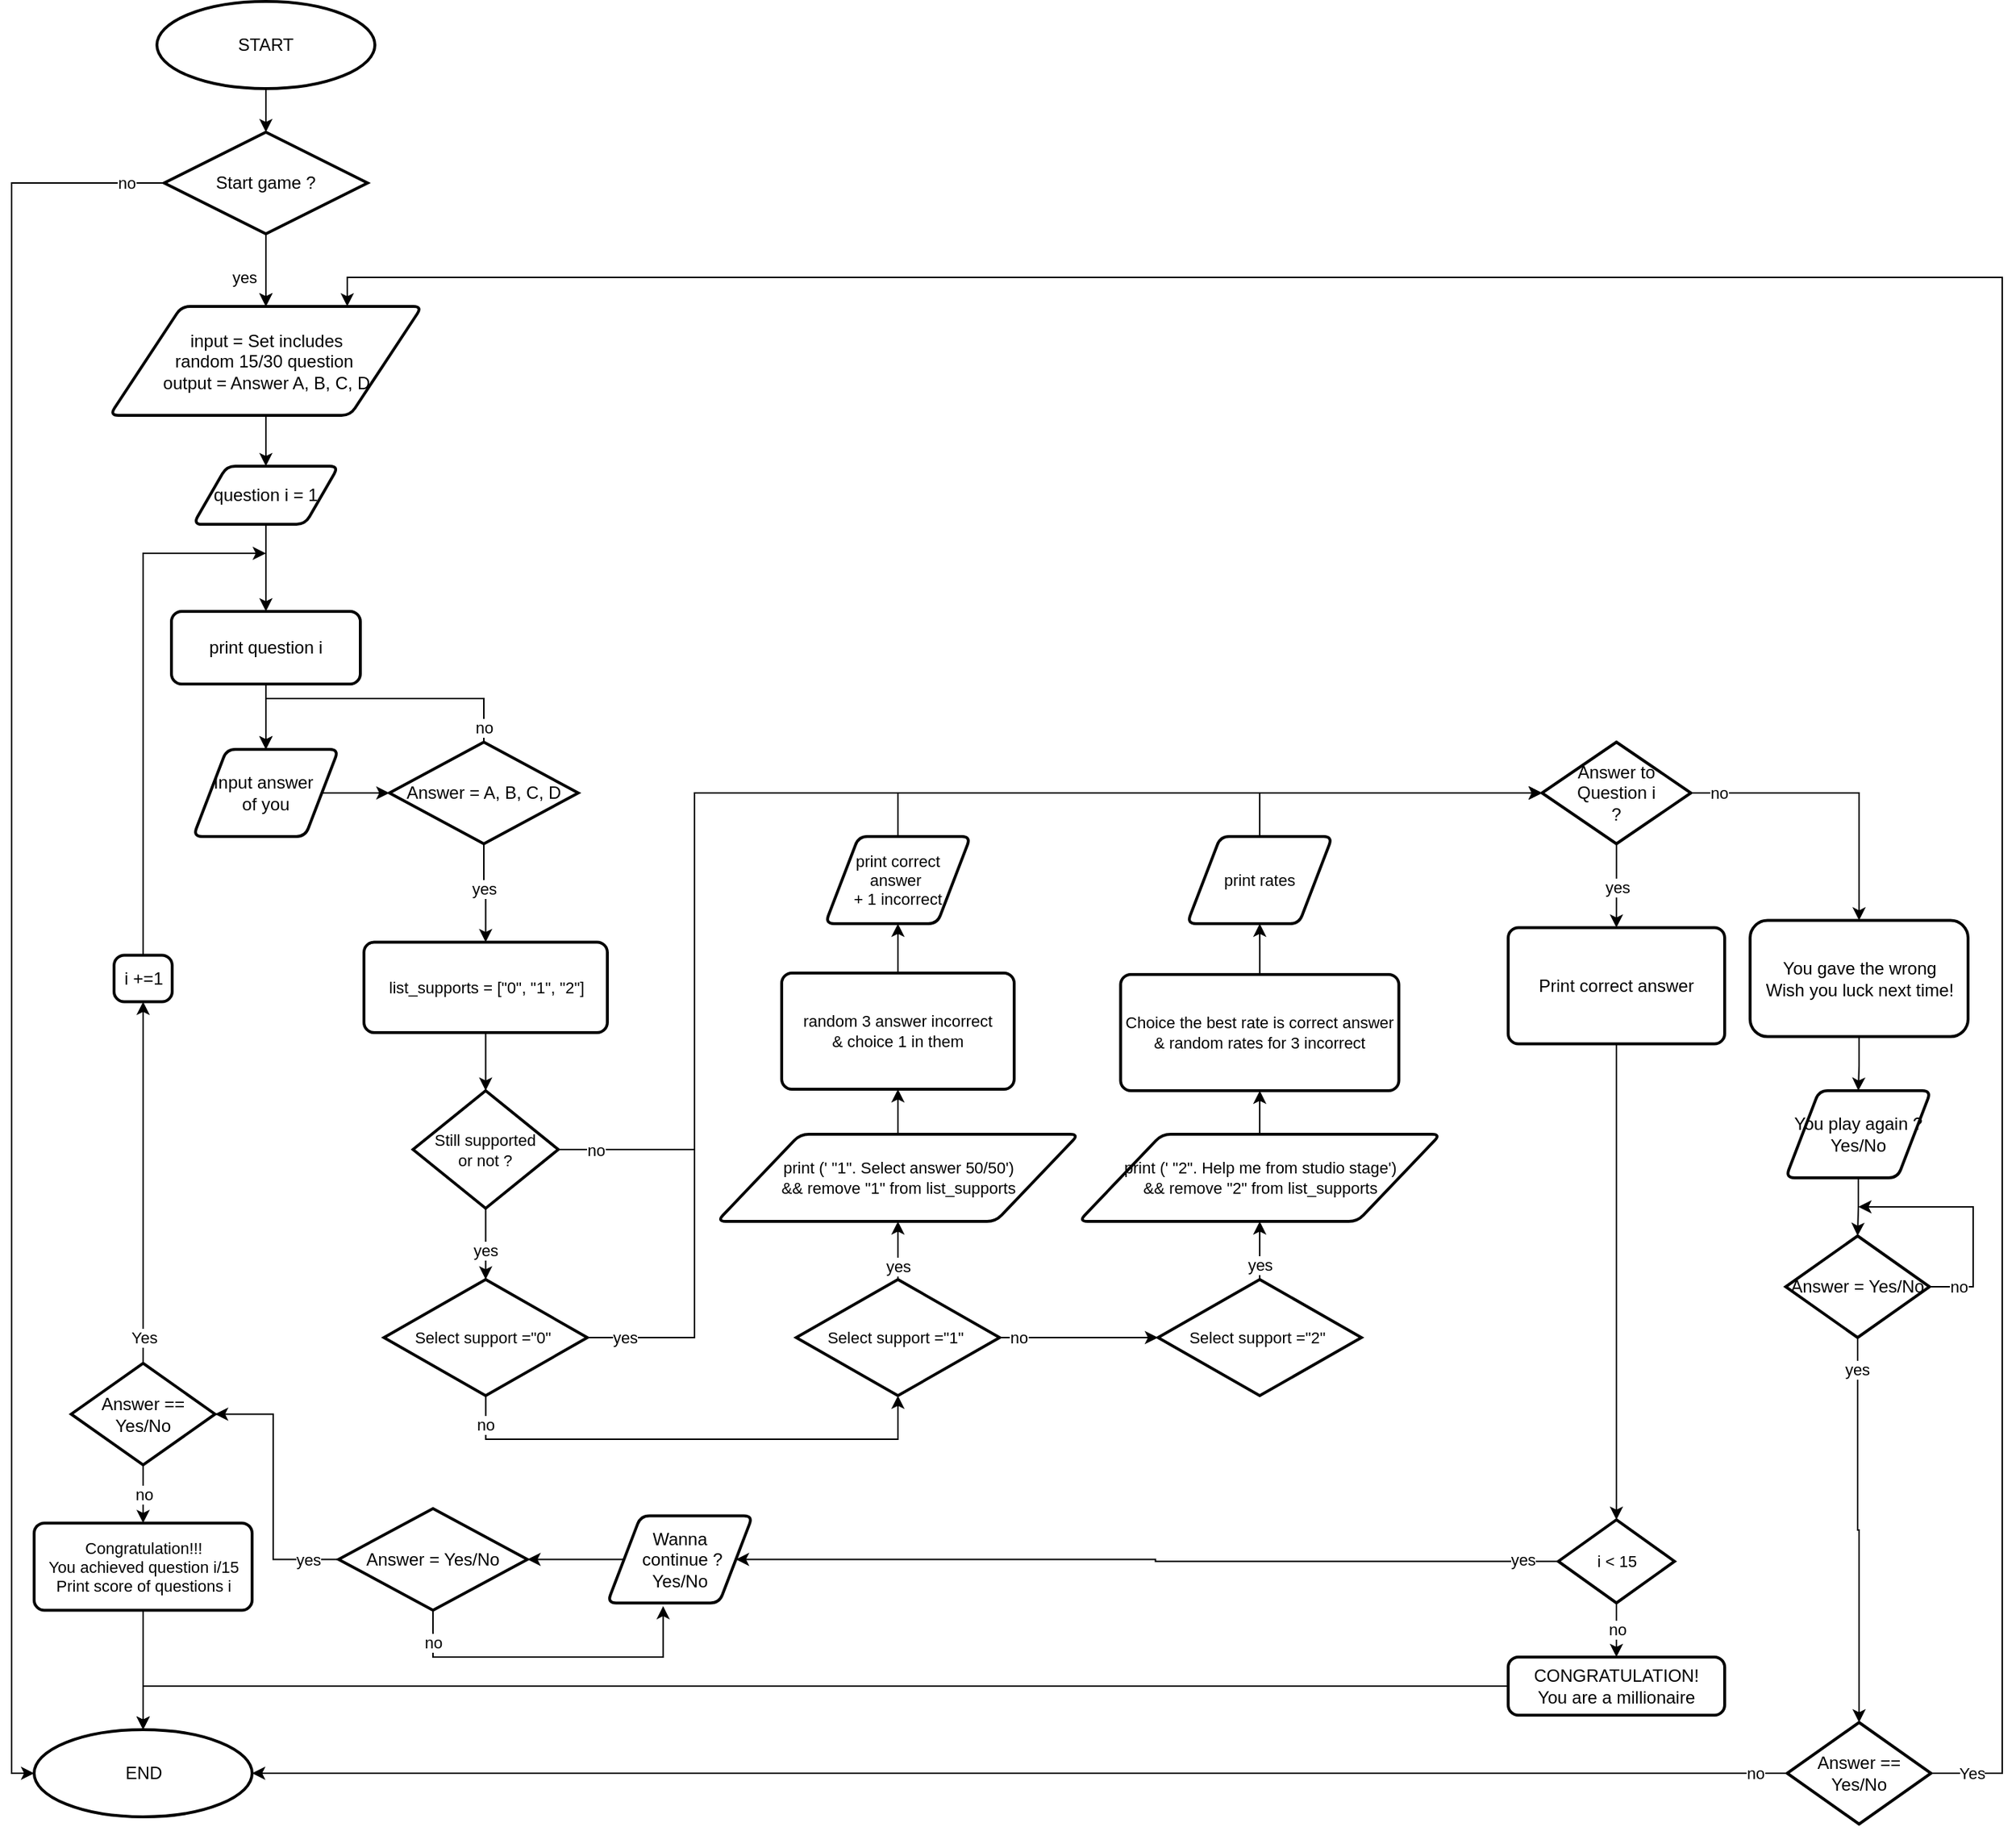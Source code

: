 <mxfile version="21.7.5" type="device">
  <diagram id="C5RBs43oDa-KdzZeNtuy" name="Page-1">
    <mxGraphModel dx="1290" dy="566" grid="1" gridSize="10" guides="1" tooltips="1" connect="1" arrows="1" fold="1" page="1" pageScale="1" pageWidth="827" pageHeight="1169" math="0" shadow="0">
      <root>
        <mxCell id="WIyWlLk6GJQsqaUBKTNV-0" />
        <mxCell id="WIyWlLk6GJQsqaUBKTNV-1" parent="WIyWlLk6GJQsqaUBKTNV-0" />
        <mxCell id="JBbp9td5MI-XTVyE5_qf-8" value="" style="edgeStyle=orthogonalEdgeStyle;rounded=0;orthogonalLoop=1;jettySize=auto;html=1;" parent="WIyWlLk6GJQsqaUBKTNV-1" source="JBbp9td5MI-XTVyE5_qf-0" target="JBbp9td5MI-XTVyE5_qf-3" edge="1">
          <mxGeometry relative="1" as="geometry" />
        </mxCell>
        <mxCell id="JBbp9td5MI-XTVyE5_qf-0" value="START" style="strokeWidth=2;html=1;shape=mxgraph.flowchart.start_1;whiteSpace=wrap;" parent="WIyWlLk6GJQsqaUBKTNV-1" vertex="1">
          <mxGeometry x="140" y="40" width="150" height="60" as="geometry" />
        </mxCell>
        <mxCell id="JBbp9td5MI-XTVyE5_qf-1" value="END" style="strokeWidth=2;html=1;shape=mxgraph.flowchart.start_1;whiteSpace=wrap;" parent="WIyWlLk6GJQsqaUBKTNV-1" vertex="1">
          <mxGeometry x="55.5" y="1230" width="150" height="60" as="geometry" />
        </mxCell>
        <mxCell id="JBbp9td5MI-XTVyE5_qf-2" value="input = Set includes &lt;br&gt;random 15/30 question&amp;nbsp;&lt;br&gt;output = Answer A, B, C, D" style="shape=parallelogram;html=1;strokeWidth=2;perimeter=parallelogramPerimeter;whiteSpace=wrap;rounded=1;arcSize=12;size=0.23;" parent="WIyWlLk6GJQsqaUBKTNV-1" vertex="1">
          <mxGeometry x="107.5" y="250" width="215" height="75" as="geometry" />
        </mxCell>
        <mxCell id="JBbp9td5MI-XTVyE5_qf-5" value="" style="edgeStyle=orthogonalEdgeStyle;rounded=0;orthogonalLoop=1;jettySize=auto;html=1;" parent="WIyWlLk6GJQsqaUBKTNV-1" source="JBbp9td5MI-XTVyE5_qf-3" target="JBbp9td5MI-XTVyE5_qf-2" edge="1">
          <mxGeometry relative="1" as="geometry" />
        </mxCell>
        <mxCell id="JBbp9td5MI-XTVyE5_qf-6" value="yes" style="edgeStyle=orthogonalEdgeStyle;rounded=0;orthogonalLoop=1;jettySize=auto;html=1;" parent="WIyWlLk6GJQsqaUBKTNV-1" source="JBbp9td5MI-XTVyE5_qf-3" target="JBbp9td5MI-XTVyE5_qf-2" edge="1">
          <mxGeometry x="0.2" y="-15" relative="1" as="geometry">
            <mxPoint as="offset" />
          </mxGeometry>
        </mxCell>
        <mxCell id="JBbp9td5MI-XTVyE5_qf-156" value="no" style="edgeStyle=orthogonalEdgeStyle;shape=connector;rounded=0;orthogonalLoop=1;jettySize=auto;html=1;entryX=0;entryY=0.5;entryDx=0;entryDy=0;entryPerimeter=0;labelBackgroundColor=default;strokeColor=default;fontFamily=Helvetica;fontSize=11;fontColor=default;endArrow=classic;" parent="WIyWlLk6GJQsqaUBKTNV-1" source="JBbp9td5MI-XTVyE5_qf-3" target="JBbp9td5MI-XTVyE5_qf-1" edge="1">
          <mxGeometry x="-0.957" relative="1" as="geometry">
            <Array as="points">
              <mxPoint x="40" y="165" />
              <mxPoint x="40" y="1260" />
            </Array>
            <mxPoint as="offset" />
          </mxGeometry>
        </mxCell>
        <mxCell id="JBbp9td5MI-XTVyE5_qf-3" value="Start game ?" style="strokeWidth=2;html=1;shape=mxgraph.flowchart.decision;whiteSpace=wrap;" parent="WIyWlLk6GJQsqaUBKTNV-1" vertex="1">
          <mxGeometry x="145" y="130" width="140" height="70" as="geometry" />
        </mxCell>
        <mxCell id="JBbp9td5MI-XTVyE5_qf-35" value="no" style="edgeStyle=orthogonalEdgeStyle;rounded=0;orthogonalLoop=1;jettySize=auto;html=1;" parent="WIyWlLk6GJQsqaUBKTNV-1" source="JBbp9td5MI-XTVyE5_qf-15" target="JBbp9td5MI-XTVyE5_qf-34" edge="1">
          <mxGeometry x="-0.807" relative="1" as="geometry">
            <mxPoint as="offset" />
          </mxGeometry>
        </mxCell>
        <mxCell id="JBbp9td5MI-XTVyE5_qf-46" value="yes" style="edgeStyle=orthogonalEdgeStyle;rounded=0;orthogonalLoop=1;jettySize=auto;html=1;entryX=0.5;entryY=0;entryDx=0;entryDy=0;" parent="WIyWlLk6GJQsqaUBKTNV-1" source="JBbp9td5MI-XTVyE5_qf-15" target="JBbp9td5MI-XTVyE5_qf-17" edge="1">
          <mxGeometry x="0.043" relative="1" as="geometry">
            <mxPoint as="offset" />
          </mxGeometry>
        </mxCell>
        <mxCell id="JBbp9td5MI-XTVyE5_qf-15" value="Answer to Question i&lt;br&gt;?" style="strokeWidth=2;html=1;shape=mxgraph.flowchart.decision;whiteSpace=wrap;" parent="WIyWlLk6GJQsqaUBKTNV-1" vertex="1">
          <mxGeometry x="1093.25" y="550" width="102.5" height="70" as="geometry" />
        </mxCell>
        <mxCell id="JBbp9td5MI-XTVyE5_qf-312" style="edgeStyle=orthogonalEdgeStyle;shape=connector;rounded=0;orthogonalLoop=1;jettySize=auto;html=1;entryX=0.5;entryY=0;entryDx=0;entryDy=0;entryPerimeter=0;labelBackgroundColor=default;strokeColor=default;fontFamily=Helvetica;fontSize=11;fontColor=default;endArrow=classic;" parent="WIyWlLk6GJQsqaUBKTNV-1" source="JBbp9td5MI-XTVyE5_qf-17" target="JBbp9td5MI-XTVyE5_qf-149" edge="1">
          <mxGeometry relative="1" as="geometry" />
        </mxCell>
        <mxCell id="JBbp9td5MI-XTVyE5_qf-17" value="Print&amp;nbsp;correct answer" style="rounded=1;whiteSpace=wrap;html=1;absoluteArcSize=1;arcSize=14;strokeWidth=2;" parent="WIyWlLk6GJQsqaUBKTNV-1" vertex="1">
          <mxGeometry x="1070" y="677.75" width="149" height="80" as="geometry" />
        </mxCell>
        <mxCell id="JBbp9td5MI-XTVyE5_qf-91" value="no" style="edgeStyle=orthogonalEdgeStyle;shape=connector;rounded=0;orthogonalLoop=1;jettySize=auto;html=1;labelBackgroundColor=default;strokeColor=default;fontFamily=Helvetica;fontSize=11;fontColor=default;endArrow=classic;" parent="WIyWlLk6GJQsqaUBKTNV-1" source="JBbp9td5MI-XTVyE5_qf-21" target="JBbp9td5MI-XTVyE5_qf-27" edge="1">
          <mxGeometry x="-0.907" relative="1" as="geometry">
            <mxPoint x="280" y="530" as="targetPoint" />
            <Array as="points">
              <mxPoint x="365" y="520" />
              <mxPoint x="215" y="520" />
            </Array>
            <mxPoint as="offset" />
          </mxGeometry>
        </mxCell>
        <mxCell id="JBbp9td5MI-XTVyE5_qf-350" value="yes&lt;br&gt;" style="edgeStyle=orthogonalEdgeStyle;shape=connector;rounded=0;orthogonalLoop=1;jettySize=auto;html=1;labelBackgroundColor=default;strokeColor=default;fontFamily=Helvetica;fontSize=11;fontColor=default;endArrow=classic;" parent="WIyWlLk6GJQsqaUBKTNV-1" source="JBbp9td5MI-XTVyE5_qf-21" target="JBbp9td5MI-XTVyE5_qf-346" edge="1">
          <mxGeometry x="-0.114" relative="1" as="geometry">
            <mxPoint as="offset" />
          </mxGeometry>
        </mxCell>
        <mxCell id="JBbp9td5MI-XTVyE5_qf-21" value="Answer = A, B, C, D" style="strokeWidth=2;html=1;shape=mxgraph.flowchart.decision;whiteSpace=wrap;" parent="WIyWlLk6GJQsqaUBKTNV-1" vertex="1">
          <mxGeometry x="300" y="550" width="130" height="70" as="geometry" />
        </mxCell>
        <mxCell id="JBbp9td5MI-XTVyE5_qf-28" style="edgeStyle=orthogonalEdgeStyle;rounded=0;orthogonalLoop=1;jettySize=auto;html=1;entryX=0;entryY=0.5;entryDx=0;entryDy=0;entryPerimeter=0;" parent="WIyWlLk6GJQsqaUBKTNV-1" source="JBbp9td5MI-XTVyE5_qf-27" target="JBbp9td5MI-XTVyE5_qf-21" edge="1">
          <mxGeometry relative="1" as="geometry" />
        </mxCell>
        <mxCell id="JBbp9td5MI-XTVyE5_qf-27" value="Input answer&amp;nbsp;&lt;br&gt;of you" style="shape=parallelogram;html=1;strokeWidth=2;perimeter=parallelogramPerimeter;whiteSpace=wrap;rounded=1;arcSize=12;size=0.23;" parent="WIyWlLk6GJQsqaUBKTNV-1" vertex="1">
          <mxGeometry x="165.01" y="555" width="100" height="60" as="geometry" />
        </mxCell>
        <mxCell id="JBbp9td5MI-XTVyE5_qf-138" style="edgeStyle=orthogonalEdgeStyle;shape=connector;rounded=0;orthogonalLoop=1;jettySize=auto;html=1;entryX=0.5;entryY=0;entryDx=0;entryDy=0;labelBackgroundColor=default;strokeColor=default;fontFamily=Helvetica;fontSize=11;fontColor=default;endArrow=classic;" parent="WIyWlLk6GJQsqaUBKTNV-1" source="JBbp9td5MI-XTVyE5_qf-34" target="JBbp9td5MI-XTVyE5_qf-137" edge="1">
          <mxGeometry relative="1" as="geometry" />
        </mxCell>
        <mxCell id="JBbp9td5MI-XTVyE5_qf-34" value="You gave the wrong&lt;br&gt;Wish you luck next time!" style="rounded=1;whiteSpace=wrap;html=1;strokeWidth=2;" parent="WIyWlLk6GJQsqaUBKTNV-1" vertex="1">
          <mxGeometry x="1236.5" y="672.76" width="150" height="80" as="geometry" />
        </mxCell>
        <mxCell id="JBbp9td5MI-XTVyE5_qf-51" style="edgeStyle=orthogonalEdgeStyle;rounded=0;orthogonalLoop=1;jettySize=auto;html=1;" parent="WIyWlLk6GJQsqaUBKTNV-1" source="JBbp9td5MI-XTVyE5_qf-52" edge="1">
          <mxGeometry relative="1" as="geometry">
            <mxPoint x="215" y="420" as="targetPoint" />
            <Array as="points">
              <mxPoint x="130" y="420" />
            </Array>
          </mxGeometry>
        </mxCell>
        <mxCell id="JBbp9td5MI-XTVyE5_qf-97" value="Yes" style="edgeStyle=orthogonalEdgeStyle;shape=connector;rounded=0;orthogonalLoop=1;jettySize=auto;html=1;labelBackgroundColor=default;strokeColor=default;fontFamily=Helvetica;fontSize=11;fontColor=default;endArrow=classic;" parent="WIyWlLk6GJQsqaUBKTNV-1" source="JBbp9td5MI-XTVyE5_qf-43" target="JBbp9td5MI-XTVyE5_qf-52" edge="1">
          <mxGeometry x="-0.858" relative="1" as="geometry">
            <mxPoint as="offset" />
          </mxGeometry>
        </mxCell>
        <mxCell id="JBbp9td5MI-XTVyE5_qf-307" value="no" style="edgeStyle=orthogonalEdgeStyle;shape=connector;rounded=0;orthogonalLoop=1;jettySize=auto;html=1;labelBackgroundColor=default;strokeColor=default;fontFamily=Helvetica;fontSize=11;fontColor=default;endArrow=classic;" parent="WIyWlLk6GJQsqaUBKTNV-1" source="JBbp9td5MI-XTVyE5_qf-43" target="JBbp9td5MI-XTVyE5_qf-98" edge="1">
          <mxGeometry relative="1" as="geometry" />
        </mxCell>
        <mxCell id="JBbp9td5MI-XTVyE5_qf-43" value="Answer == Yes/No" style="strokeWidth=2;html=1;shape=mxgraph.flowchart.decision;whiteSpace=wrap;" parent="WIyWlLk6GJQsqaUBKTNV-1" vertex="1">
          <mxGeometry x="81" y="977.71" width="99" height="70" as="geometry" />
        </mxCell>
        <mxCell id="JBbp9td5MI-XTVyE5_qf-52" value="i +=1" style="rounded=1;whiteSpace=wrap;html=1;absoluteArcSize=1;arcSize=14;strokeWidth=2;" parent="WIyWlLk6GJQsqaUBKTNV-1" vertex="1">
          <mxGeometry x="110.5" y="696.76" width="40" height="32" as="geometry" />
        </mxCell>
        <mxCell id="JBbp9td5MI-XTVyE5_qf-69" value="" style="edgeStyle=orthogonalEdgeStyle;rounded=0;orthogonalLoop=1;jettySize=auto;html=1;" parent="WIyWlLk6GJQsqaUBKTNV-1" source="JBbp9td5MI-XTVyE5_qf-41" target="JBbp9td5MI-XTVyE5_qf-68" edge="1">
          <mxGeometry relative="1" as="geometry">
            <mxPoint x="215" y="325" as="sourcePoint" />
            <mxPoint x="215" y="575" as="targetPoint" />
          </mxGeometry>
        </mxCell>
        <mxCell id="JBbp9td5MI-XTVyE5_qf-90" style="edgeStyle=orthogonalEdgeStyle;shape=connector;rounded=0;orthogonalLoop=1;jettySize=auto;html=1;entryX=0.5;entryY=0;entryDx=0;entryDy=0;labelBackgroundColor=default;strokeColor=default;fontFamily=Helvetica;fontSize=11;fontColor=default;endArrow=classic;" parent="WIyWlLk6GJQsqaUBKTNV-1" source="JBbp9td5MI-XTVyE5_qf-68" target="JBbp9td5MI-XTVyE5_qf-27" edge="1">
          <mxGeometry relative="1" as="geometry" />
        </mxCell>
        <mxCell id="JBbp9td5MI-XTVyE5_qf-68" value="print question i" style="rounded=1;whiteSpace=wrap;html=1;absoluteArcSize=1;arcSize=14;strokeWidth=2;" parent="WIyWlLk6GJQsqaUBKTNV-1" vertex="1">
          <mxGeometry x="150" y="460" width="130" height="50" as="geometry" />
        </mxCell>
        <mxCell id="JBbp9td5MI-XTVyE5_qf-79" value="" style="edgeStyle=orthogonalEdgeStyle;rounded=0;orthogonalLoop=1;jettySize=auto;html=1;" parent="WIyWlLk6GJQsqaUBKTNV-1" source="JBbp9td5MI-XTVyE5_qf-2" target="JBbp9td5MI-XTVyE5_qf-41" edge="1">
          <mxGeometry relative="1" as="geometry">
            <mxPoint x="215" y="325" as="sourcePoint" />
            <mxPoint x="215" y="460" as="targetPoint" />
          </mxGeometry>
        </mxCell>
        <mxCell id="JBbp9td5MI-XTVyE5_qf-41" value="question i = 1" style="shape=parallelogram;html=1;strokeWidth=2;perimeter=parallelogramPerimeter;whiteSpace=wrap;rounded=1;arcSize=12;size=0.23;" parent="WIyWlLk6GJQsqaUBKTNV-1" vertex="1">
          <mxGeometry x="165.01" y="360" width="100" height="40" as="geometry" />
        </mxCell>
        <mxCell id="JBbp9td5MI-XTVyE5_qf-157" style="edgeStyle=orthogonalEdgeStyle;shape=connector;rounded=0;orthogonalLoop=1;jettySize=auto;html=1;entryX=0.5;entryY=0;entryDx=0;entryDy=0;entryPerimeter=0;labelBackgroundColor=default;strokeColor=default;fontFamily=Helvetica;fontSize=11;fontColor=default;endArrow=classic;" parent="WIyWlLk6GJQsqaUBKTNV-1" source="JBbp9td5MI-XTVyE5_qf-98" target="JBbp9td5MI-XTVyE5_qf-1" edge="1">
          <mxGeometry relative="1" as="geometry" />
        </mxCell>
        <mxCell id="JBbp9td5MI-XTVyE5_qf-98" value="Congratulation!!!&lt;br&gt;You achieved question i/15&lt;br&gt;Print score of questions i" style="rounded=1;whiteSpace=wrap;html=1;absoluteArcSize=1;arcSize=14;strokeWidth=2;fontFamily=Helvetica;fontSize=11;fontColor=default;" parent="WIyWlLk6GJQsqaUBKTNV-1" vertex="1">
          <mxGeometry x="55.5" y="1087.71" width="150" height="60" as="geometry" />
        </mxCell>
        <mxCell id="JBbp9td5MI-XTVyE5_qf-135" value="yes" style="edgeStyle=orthogonalEdgeStyle;shape=connector;rounded=0;orthogonalLoop=1;jettySize=auto;html=1;labelBackgroundColor=default;strokeColor=default;fontFamily=Helvetica;fontSize=11;fontColor=default;endArrow=classic;entryX=1;entryY=0.5;entryDx=0;entryDy=0;entryPerimeter=0;exitX=0;exitY=0.5;exitDx=0;exitDy=0;exitPerimeter=0;" parent="WIyWlLk6GJQsqaUBKTNV-1" source="JBbp9td5MI-XTVyE5_qf-131" target="JBbp9td5MI-XTVyE5_qf-43" edge="1">
          <mxGeometry x="-0.765" relative="1" as="geometry">
            <mxPoint x="290" y="877.71" as="targetPoint" />
            <Array as="points">
              <mxPoint x="220" y="1113" />
              <mxPoint x="220" y="1013" />
            </Array>
            <mxPoint as="offset" />
          </mxGeometry>
        </mxCell>
        <mxCell id="JBbp9td5MI-XTVyE5_qf-374" value="no" style="edgeStyle=orthogonalEdgeStyle;shape=connector;rounded=0;orthogonalLoop=1;jettySize=auto;html=1;entryX=0.384;entryY=1.036;entryDx=0;entryDy=0;entryPerimeter=0;labelBackgroundColor=default;strokeColor=default;fontFamily=Helvetica;fontSize=11;fontColor=default;endArrow=classic;" parent="WIyWlLk6GJQsqaUBKTNV-1" source="JBbp9td5MI-XTVyE5_qf-131" target="JBbp9td5MI-XTVyE5_qf-132" edge="1">
          <mxGeometry x="-0.803" relative="1" as="geometry">
            <Array as="points">
              <mxPoint x="330" y="1180" />
              <mxPoint x="488" y="1180" />
            </Array>
            <mxPoint as="offset" />
          </mxGeometry>
        </mxCell>
        <mxCell id="JBbp9td5MI-XTVyE5_qf-131" value="Answer = Yes/No" style="strokeWidth=2;html=1;shape=mxgraph.flowchart.decision;whiteSpace=wrap;" parent="WIyWlLk6GJQsqaUBKTNV-1" vertex="1">
          <mxGeometry x="265.01" y="1077.71" width="130" height="70" as="geometry" />
        </mxCell>
        <mxCell id="JBbp9td5MI-XTVyE5_qf-134" value="" style="edgeStyle=orthogonalEdgeStyle;shape=connector;rounded=0;orthogonalLoop=1;jettySize=auto;html=1;labelBackgroundColor=default;strokeColor=default;fontFamily=Helvetica;fontSize=11;fontColor=default;endArrow=classic;" parent="WIyWlLk6GJQsqaUBKTNV-1" source="JBbp9td5MI-XTVyE5_qf-132" target="JBbp9td5MI-XTVyE5_qf-131" edge="1">
          <mxGeometry relative="1" as="geometry" />
        </mxCell>
        <mxCell id="JBbp9td5MI-XTVyE5_qf-132" value="Wanna&lt;br style=&quot;border-color: var(--border-color);&quot;&gt;&amp;nbsp;continue ?&lt;br style=&quot;border-color: var(--border-color);&quot;&gt;Yes/No" style="shape=parallelogram;html=1;strokeWidth=2;perimeter=parallelogramPerimeter;whiteSpace=wrap;rounded=1;arcSize=12;size=0.23;" parent="WIyWlLk6GJQsqaUBKTNV-1" vertex="1">
          <mxGeometry x="450" y="1082.71" width="100" height="60" as="geometry" />
        </mxCell>
        <mxCell id="JBbp9td5MI-XTVyE5_qf-140" style="edgeStyle=orthogonalEdgeStyle;shape=connector;rounded=0;orthogonalLoop=1;jettySize=auto;html=1;exitX=0.5;exitY=1;exitDx=0;exitDy=0;entryX=0.5;entryY=0;entryDx=0;entryDy=0;entryPerimeter=0;labelBackgroundColor=default;strokeColor=default;fontFamily=Helvetica;fontSize=11;fontColor=default;endArrow=classic;" parent="WIyWlLk6GJQsqaUBKTNV-1" source="JBbp9td5MI-XTVyE5_qf-137" target="JBbp9td5MI-XTVyE5_qf-139" edge="1">
          <mxGeometry relative="1" as="geometry" />
        </mxCell>
        <mxCell id="JBbp9td5MI-XTVyE5_qf-137" value="You play again ?&lt;br&gt;Yes/No" style="shape=parallelogram;html=1;strokeWidth=2;perimeter=parallelogramPerimeter;whiteSpace=wrap;rounded=1;arcSize=12;size=0.23;" parent="WIyWlLk6GJQsqaUBKTNV-1" vertex="1">
          <mxGeometry x="1261" y="790" width="100" height="60" as="geometry" />
        </mxCell>
        <mxCell id="JBbp9td5MI-XTVyE5_qf-144" value="yes" style="edgeStyle=orthogonalEdgeStyle;shape=connector;rounded=0;orthogonalLoop=1;jettySize=auto;html=1;labelBackgroundColor=default;strokeColor=default;fontFamily=Helvetica;fontSize=11;fontColor=default;endArrow=classic;" parent="WIyWlLk6GJQsqaUBKTNV-1" source="JBbp9td5MI-XTVyE5_qf-139" target="JBbp9td5MI-XTVyE5_qf-143" edge="1">
          <mxGeometry x="-0.835" y="-1" relative="1" as="geometry">
            <mxPoint as="offset" />
          </mxGeometry>
        </mxCell>
        <mxCell id="JBbp9td5MI-XTVyE5_qf-145" value="no" style="edgeStyle=orthogonalEdgeStyle;shape=connector;rounded=0;orthogonalLoop=1;jettySize=auto;html=1;labelBackgroundColor=default;strokeColor=default;fontFamily=Helvetica;fontSize=11;fontColor=default;endArrow=classic;" parent="WIyWlLk6GJQsqaUBKTNV-1" source="JBbp9td5MI-XTVyE5_qf-139" edge="1">
          <mxGeometry x="-0.756" relative="1" as="geometry">
            <mxPoint x="1311" y="870" as="targetPoint" />
            <Array as="points">
              <mxPoint x="1390" y="925" />
              <mxPoint x="1390" y="870" />
            </Array>
            <mxPoint as="offset" />
          </mxGeometry>
        </mxCell>
        <mxCell id="JBbp9td5MI-XTVyE5_qf-139" value="Answer = Yes/No" style="strokeWidth=2;html=1;shape=mxgraph.flowchart.decision;whiteSpace=wrap;" parent="WIyWlLk6GJQsqaUBKTNV-1" vertex="1">
          <mxGeometry x="1261" y="890" width="99" height="70" as="geometry" />
        </mxCell>
        <mxCell id="JBbp9td5MI-XTVyE5_qf-146" value="Yes" style="edgeStyle=orthogonalEdgeStyle;shape=connector;rounded=0;orthogonalLoop=1;jettySize=auto;html=1;entryX=0.5;entryY=0;entryDx=0;entryDy=0;labelBackgroundColor=default;strokeColor=default;fontFamily=Helvetica;fontSize=11;fontColor=default;endArrow=classic;exitX=1;exitY=0.5;exitDx=0;exitDy=0;exitPerimeter=0;" parent="WIyWlLk6GJQsqaUBKTNV-1" source="JBbp9td5MI-XTVyE5_qf-143" edge="1">
          <mxGeometry x="-0.975" relative="1" as="geometry">
            <mxPoint x="1031.5" y="1070" as="sourcePoint" />
            <mxPoint x="271" y="250" as="targetPoint" />
            <Array as="points">
              <mxPoint x="1410" y="1260" />
              <mxPoint x="1410" y="230" />
              <mxPoint x="271" y="230" />
            </Array>
            <mxPoint as="offset" />
          </mxGeometry>
        </mxCell>
        <mxCell id="JBbp9td5MI-XTVyE5_qf-158" value="no" style="edgeStyle=orthogonalEdgeStyle;shape=connector;rounded=0;orthogonalLoop=1;jettySize=auto;html=1;entryX=1;entryY=0.5;entryDx=0;entryDy=0;entryPerimeter=0;labelBackgroundColor=default;strokeColor=default;fontFamily=Helvetica;fontSize=11;fontColor=default;endArrow=classic;" parent="WIyWlLk6GJQsqaUBKTNV-1" source="JBbp9td5MI-XTVyE5_qf-143" target="JBbp9td5MI-XTVyE5_qf-1" edge="1">
          <mxGeometry x="-0.958" relative="1" as="geometry">
            <mxPoint as="offset" />
          </mxGeometry>
        </mxCell>
        <mxCell id="JBbp9td5MI-XTVyE5_qf-143" value="Answer == Yes/No" style="strokeWidth=2;html=1;shape=mxgraph.flowchart.decision;whiteSpace=wrap;" parent="WIyWlLk6GJQsqaUBKTNV-1" vertex="1">
          <mxGeometry x="1262" y="1225" width="99" height="70" as="geometry" />
        </mxCell>
        <mxCell id="JBbp9td5MI-XTVyE5_qf-313" value="no" style="edgeStyle=orthogonalEdgeStyle;shape=connector;rounded=0;orthogonalLoop=1;jettySize=auto;html=1;labelBackgroundColor=default;strokeColor=default;fontFamily=Helvetica;fontSize=11;fontColor=default;endArrow=classic;" parent="WIyWlLk6GJQsqaUBKTNV-1" source="JBbp9td5MI-XTVyE5_qf-149" target="JBbp9td5MI-XTVyE5_qf-151" edge="1">
          <mxGeometry relative="1" as="geometry" />
        </mxCell>
        <mxCell id="JBbp9td5MI-XTVyE5_qf-373" value="yes" style="edgeStyle=orthogonalEdgeStyle;shape=connector;rounded=0;orthogonalLoop=1;jettySize=auto;html=1;entryX=1;entryY=0.5;entryDx=0;entryDy=0;labelBackgroundColor=default;strokeColor=default;fontFamily=Helvetica;fontSize=11;fontColor=default;endArrow=classic;" parent="WIyWlLk6GJQsqaUBKTNV-1" source="JBbp9td5MI-XTVyE5_qf-149" target="JBbp9td5MI-XTVyE5_qf-132" edge="1">
          <mxGeometry x="-0.914" y="-1" relative="1" as="geometry">
            <mxPoint as="offset" />
          </mxGeometry>
        </mxCell>
        <mxCell id="JBbp9td5MI-XTVyE5_qf-149" value="i &amp;lt; 15" style="strokeWidth=2;html=1;shape=mxgraph.flowchart.decision;whiteSpace=wrap;fontFamily=Helvetica;fontSize=11;fontColor=default;" parent="WIyWlLk6GJQsqaUBKTNV-1" vertex="1">
          <mxGeometry x="1104.5" y="1085.46" width="80" height="57.25" as="geometry" />
        </mxCell>
        <mxCell id="JBbp9td5MI-XTVyE5_qf-315" style="edgeStyle=orthogonalEdgeStyle;shape=connector;rounded=0;orthogonalLoop=1;jettySize=auto;html=1;entryX=0.5;entryY=0;entryDx=0;entryDy=0;entryPerimeter=0;labelBackgroundColor=default;strokeColor=default;fontFamily=Helvetica;fontSize=11;fontColor=default;endArrow=classic;" parent="WIyWlLk6GJQsqaUBKTNV-1" source="JBbp9td5MI-XTVyE5_qf-151" target="JBbp9td5MI-XTVyE5_qf-1" edge="1">
          <mxGeometry relative="1" as="geometry" />
        </mxCell>
        <mxCell id="JBbp9td5MI-XTVyE5_qf-151" value="CONGRATULATION!&lt;br&gt;You are&amp;nbsp;a millionaire" style="rounded=1;whiteSpace=wrap;html=1;absoluteArcSize=1;arcSize=14;strokeWidth=2;" parent="WIyWlLk6GJQsqaUBKTNV-1" vertex="1">
          <mxGeometry x="1070" y="1180" width="149" height="40" as="geometry" />
        </mxCell>
        <mxCell id="JBbp9td5MI-XTVyE5_qf-359" value="yes" style="edgeStyle=orthogonalEdgeStyle;shape=connector;rounded=0;orthogonalLoop=1;jettySize=auto;html=1;entryX=0.5;entryY=1;entryDx=0;entryDy=0;labelBackgroundColor=default;strokeColor=default;fontFamily=Helvetica;fontSize=11;fontColor=default;endArrow=classic;" parent="WIyWlLk6GJQsqaUBKTNV-1" source="JBbp9td5MI-XTVyE5_qf-326" target="JBbp9td5MI-XTVyE5_qf-330" edge="1">
          <mxGeometry x="-0.5" relative="1" as="geometry">
            <mxPoint y="1" as="offset" />
          </mxGeometry>
        </mxCell>
        <mxCell id="JBbp9td5MI-XTVyE5_qf-366" value="no" style="edgeStyle=orthogonalEdgeStyle;shape=connector;rounded=0;orthogonalLoop=1;jettySize=auto;html=1;labelBackgroundColor=default;strokeColor=default;fontFamily=Helvetica;fontSize=11;fontColor=default;endArrow=classic;" parent="WIyWlLk6GJQsqaUBKTNV-1" source="JBbp9td5MI-XTVyE5_qf-326" target="JBbp9td5MI-XTVyE5_qf-328" edge="1">
          <mxGeometry x="-0.778" relative="1" as="geometry">
            <mxPoint x="1" as="offset" />
          </mxGeometry>
        </mxCell>
        <mxCell id="JBbp9td5MI-XTVyE5_qf-326" value="Select support =&quot;1&quot;&amp;nbsp;" style="strokeWidth=2;html=1;shape=mxgraph.flowchart.decision;whiteSpace=wrap;fontFamily=Helvetica;fontSize=11;fontColor=default;" parent="WIyWlLk6GJQsqaUBKTNV-1" vertex="1">
          <mxGeometry x="580" y="920" width="140" height="80" as="geometry" />
        </mxCell>
        <mxCell id="JBbp9td5MI-XTVyE5_qf-368" value="yes" style="edgeStyle=orthogonalEdgeStyle;shape=connector;rounded=0;orthogonalLoop=1;jettySize=auto;html=1;labelBackgroundColor=default;strokeColor=default;fontFamily=Helvetica;fontSize=11;fontColor=default;endArrow=classic;" parent="WIyWlLk6GJQsqaUBKTNV-1" source="JBbp9td5MI-XTVyE5_qf-328" target="JBbp9td5MI-XTVyE5_qf-332" edge="1">
          <mxGeometry x="-0.5" relative="1" as="geometry">
            <mxPoint as="offset" />
          </mxGeometry>
        </mxCell>
        <mxCell id="JBbp9td5MI-XTVyE5_qf-328" value="Select support =&quot;2&quot;&amp;nbsp;" style="strokeWidth=2;html=1;shape=mxgraph.flowchart.decision;whiteSpace=wrap;fontFamily=Helvetica;fontSize=11;fontColor=default;" parent="WIyWlLk6GJQsqaUBKTNV-1" vertex="1">
          <mxGeometry x="829" y="920" width="140" height="80" as="geometry" />
        </mxCell>
        <mxCell id="JBbp9td5MI-XTVyE5_qf-360" value="" style="edgeStyle=orthogonalEdgeStyle;shape=connector;rounded=0;orthogonalLoop=1;jettySize=auto;html=1;labelBackgroundColor=default;strokeColor=default;fontFamily=Helvetica;fontSize=11;fontColor=default;endArrow=classic;" parent="WIyWlLk6GJQsqaUBKTNV-1" source="JBbp9td5MI-XTVyE5_qf-330" target="JBbp9td5MI-XTVyE5_qf-334" edge="1">
          <mxGeometry relative="1" as="geometry" />
        </mxCell>
        <mxCell id="JBbp9td5MI-XTVyE5_qf-330" value="print (&#39; &quot;1&quot;. Select answer 50/50&#39;)&lt;br style=&quot;border-color: var(--border-color);&quot;&gt;&amp;amp;&amp;amp; remove &quot;1&quot; from list_supports" style="shape=parallelogram;html=1;strokeWidth=2;perimeter=parallelogramPerimeter;whiteSpace=wrap;rounded=1;arcSize=12;size=0.23;fontFamily=Helvetica;fontSize=11;fontColor=default;" parent="WIyWlLk6GJQsqaUBKTNV-1" vertex="1">
          <mxGeometry x="525.5" y="820" width="249" height="60" as="geometry" />
        </mxCell>
        <mxCell id="JBbp9td5MI-XTVyE5_qf-369" value="" style="edgeStyle=orthogonalEdgeStyle;shape=connector;rounded=0;orthogonalLoop=1;jettySize=auto;html=1;labelBackgroundColor=default;strokeColor=default;fontFamily=Helvetica;fontSize=11;fontColor=default;endArrow=classic;" parent="WIyWlLk6GJQsqaUBKTNV-1" source="JBbp9td5MI-XTVyE5_qf-332" target="JBbp9td5MI-XTVyE5_qf-337" edge="1">
          <mxGeometry relative="1" as="geometry" />
        </mxCell>
        <mxCell id="JBbp9td5MI-XTVyE5_qf-332" value="print (&#39; &quot;2&quot;. Help me from studio stage&#39;)&lt;br style=&quot;border-color: var(--border-color);&quot;&gt;&amp;amp;&amp;amp; remove &quot;2&quot; from list_supports" style="shape=parallelogram;html=1;strokeWidth=2;perimeter=parallelogramPerimeter;whiteSpace=wrap;rounded=1;arcSize=12;size=0.23;fontFamily=Helvetica;fontSize=11;fontColor=default;" parent="WIyWlLk6GJQsqaUBKTNV-1" vertex="1">
          <mxGeometry x="774.5" y="820" width="249" height="60" as="geometry" />
        </mxCell>
        <mxCell id="JBbp9td5MI-XTVyE5_qf-363" value="" style="edgeStyle=orthogonalEdgeStyle;shape=connector;rounded=0;orthogonalLoop=1;jettySize=auto;html=1;labelBackgroundColor=default;strokeColor=default;fontFamily=Helvetica;fontSize=11;fontColor=default;endArrow=classic;" parent="WIyWlLk6GJQsqaUBKTNV-1" source="JBbp9td5MI-XTVyE5_qf-334" target="JBbp9td5MI-XTVyE5_qf-335" edge="1">
          <mxGeometry relative="1" as="geometry" />
        </mxCell>
        <mxCell id="JBbp9td5MI-XTVyE5_qf-334" value="random 3 answer incorrect&lt;br&gt;&amp;amp; choice 1 in them" style="rounded=1;whiteSpace=wrap;html=1;absoluteArcSize=1;arcSize=14;strokeWidth=2;fontFamily=Helvetica;fontSize=11;fontColor=default;" parent="WIyWlLk6GJQsqaUBKTNV-1" vertex="1">
          <mxGeometry x="570" y="709" width="160" height="80" as="geometry" />
        </mxCell>
        <mxCell id="JBbp9td5MI-XTVyE5_qf-365" style="edgeStyle=orthogonalEdgeStyle;shape=connector;rounded=0;orthogonalLoop=1;jettySize=auto;html=1;labelBackgroundColor=default;strokeColor=default;fontFamily=Helvetica;fontSize=11;fontColor=default;endArrow=classic;entryX=0;entryY=0.5;entryDx=0;entryDy=0;entryPerimeter=0;" parent="WIyWlLk6GJQsqaUBKTNV-1" source="JBbp9td5MI-XTVyE5_qf-335" target="JBbp9td5MI-XTVyE5_qf-15" edge="1">
          <mxGeometry relative="1" as="geometry">
            <mxPoint x="650" y="590" as="targetPoint" />
            <Array as="points">
              <mxPoint x="650" y="585" />
            </Array>
          </mxGeometry>
        </mxCell>
        <mxCell id="JBbp9td5MI-XTVyE5_qf-335" value="print correct answer&amp;nbsp; &lt;br&gt;+ 1 incorrect" style="shape=parallelogram;html=1;strokeWidth=2;perimeter=parallelogramPerimeter;whiteSpace=wrap;rounded=1;arcSize=12;size=0.23;fontFamily=Helvetica;fontSize=11;fontColor=default;" parent="WIyWlLk6GJQsqaUBKTNV-1" vertex="1">
          <mxGeometry x="600" y="615" width="100" height="60" as="geometry" />
        </mxCell>
        <mxCell id="JBbp9td5MI-XTVyE5_qf-371" value="" style="edgeStyle=orthogonalEdgeStyle;shape=connector;rounded=0;orthogonalLoop=1;jettySize=auto;html=1;labelBackgroundColor=default;strokeColor=default;fontFamily=Helvetica;fontSize=11;fontColor=default;endArrow=classic;" parent="WIyWlLk6GJQsqaUBKTNV-1" source="JBbp9td5MI-XTVyE5_qf-337" target="JBbp9td5MI-XTVyE5_qf-338" edge="1">
          <mxGeometry relative="1" as="geometry" />
        </mxCell>
        <mxCell id="JBbp9td5MI-XTVyE5_qf-337" value="Choice the best rate is correct answer&lt;br&gt;&amp;amp; random rates for 3 incorrect" style="rounded=1;whiteSpace=wrap;html=1;absoluteArcSize=1;arcSize=14;strokeWidth=2;fontFamily=Helvetica;fontSize=11;fontColor=default;" parent="WIyWlLk6GJQsqaUBKTNV-1" vertex="1">
          <mxGeometry x="803.25" y="710" width="191.5" height="80" as="geometry" />
        </mxCell>
        <mxCell id="JBbp9td5MI-XTVyE5_qf-372" style="edgeStyle=orthogonalEdgeStyle;shape=connector;rounded=0;orthogonalLoop=1;jettySize=auto;html=1;entryX=0;entryY=0.5;entryDx=0;entryDy=0;entryPerimeter=0;labelBackgroundColor=default;strokeColor=default;fontFamily=Helvetica;fontSize=11;fontColor=default;endArrow=classic;" parent="WIyWlLk6GJQsqaUBKTNV-1" source="JBbp9td5MI-XTVyE5_qf-338" target="JBbp9td5MI-XTVyE5_qf-15" edge="1">
          <mxGeometry relative="1" as="geometry">
            <Array as="points">
              <mxPoint x="899" y="585" />
            </Array>
          </mxGeometry>
        </mxCell>
        <mxCell id="JBbp9td5MI-XTVyE5_qf-338" value="print rates" style="shape=parallelogram;html=1;strokeWidth=2;perimeter=parallelogramPerimeter;whiteSpace=wrap;rounded=1;arcSize=12;size=0.23;fontFamily=Helvetica;fontSize=11;fontColor=default;" parent="WIyWlLk6GJQsqaUBKTNV-1" vertex="1">
          <mxGeometry x="849" y="615" width="100" height="60" as="geometry" />
        </mxCell>
        <mxCell id="JBbp9td5MI-XTVyE5_qf-353" value="no" style="edgeStyle=orthogonalEdgeStyle;shape=connector;rounded=0;orthogonalLoop=1;jettySize=auto;html=1;entryX=0;entryY=0.5;entryDx=0;entryDy=0;entryPerimeter=0;labelBackgroundColor=default;strokeColor=default;fontFamily=Helvetica;fontSize=11;fontColor=default;endArrow=classic;" parent="WIyWlLk6GJQsqaUBKTNV-1" source="JBbp9td5MI-XTVyE5_qf-341" target="JBbp9td5MI-XTVyE5_qf-15" edge="1">
          <mxGeometry x="-0.945" relative="1" as="geometry">
            <Array as="points">
              <mxPoint x="510" y="831" />
              <mxPoint x="510" y="585" />
            </Array>
            <mxPoint as="offset" />
          </mxGeometry>
        </mxCell>
        <mxCell id="JBbp9td5MI-XTVyE5_qf-354" value="yes" style="edgeStyle=orthogonalEdgeStyle;shape=connector;rounded=0;orthogonalLoop=1;jettySize=auto;html=1;entryX=0.5;entryY=0;entryDx=0;entryDy=0;entryPerimeter=0;labelBackgroundColor=default;strokeColor=default;fontFamily=Helvetica;fontSize=11;fontColor=default;endArrow=classic;" parent="WIyWlLk6GJQsqaUBKTNV-1" source="JBbp9td5MI-XTVyE5_qf-341" target="JBbp9td5MI-XTVyE5_qf-345" edge="1">
          <mxGeometry x="0.184" relative="1" as="geometry">
            <mxPoint as="offset" />
          </mxGeometry>
        </mxCell>
        <mxCell id="JBbp9td5MI-XTVyE5_qf-341" value="Still supported&lt;br&gt;or not ?" style="strokeWidth=2;html=1;shape=mxgraph.flowchart.decision;whiteSpace=wrap;fontFamily=Helvetica;fontSize=11;fontColor=default;" parent="WIyWlLk6GJQsqaUBKTNV-1" vertex="1">
          <mxGeometry x="316.25" y="790" width="100" height="81" as="geometry" />
        </mxCell>
        <mxCell id="JBbp9td5MI-XTVyE5_qf-355" value="yes" style="edgeStyle=orthogonalEdgeStyle;shape=connector;rounded=0;orthogonalLoop=1;jettySize=auto;html=1;entryX=0;entryY=0.5;entryDx=0;entryDy=0;entryPerimeter=0;labelBackgroundColor=default;strokeColor=default;fontFamily=Helvetica;fontSize=11;fontColor=default;endArrow=classic;" parent="WIyWlLk6GJQsqaUBKTNV-1" source="JBbp9td5MI-XTVyE5_qf-345" target="JBbp9td5MI-XTVyE5_qf-15" edge="1">
          <mxGeometry x="-0.951" relative="1" as="geometry">
            <Array as="points">
              <mxPoint x="510" y="960" />
              <mxPoint x="510" y="585" />
            </Array>
            <mxPoint as="offset" />
          </mxGeometry>
        </mxCell>
        <mxCell id="JBbp9td5MI-XTVyE5_qf-356" value="no" style="edgeStyle=orthogonalEdgeStyle;shape=connector;rounded=0;orthogonalLoop=1;jettySize=auto;html=1;entryX=0.5;entryY=1;entryDx=0;entryDy=0;entryPerimeter=0;labelBackgroundColor=default;strokeColor=default;fontFamily=Helvetica;fontSize=11;fontColor=default;endArrow=classic;" parent="WIyWlLk6GJQsqaUBKTNV-1" source="JBbp9td5MI-XTVyE5_qf-345" target="JBbp9td5MI-XTVyE5_qf-326" edge="1">
          <mxGeometry x="-0.886" relative="1" as="geometry">
            <Array as="points">
              <mxPoint x="366" y="1030" />
              <mxPoint x="650" y="1030" />
            </Array>
            <mxPoint as="offset" />
          </mxGeometry>
        </mxCell>
        <mxCell id="JBbp9td5MI-XTVyE5_qf-345" value="Select support =&quot;0&quot;&amp;nbsp;" style="strokeWidth=2;html=1;shape=mxgraph.flowchart.decision;whiteSpace=wrap;fontFamily=Helvetica;fontSize=11;fontColor=default;" parent="WIyWlLk6GJQsqaUBKTNV-1" vertex="1">
          <mxGeometry x="296.25" y="920" width="140" height="80" as="geometry" />
        </mxCell>
        <mxCell id="JBbp9td5MI-XTVyE5_qf-352" style="edgeStyle=orthogonalEdgeStyle;shape=connector;rounded=0;orthogonalLoop=1;jettySize=auto;html=1;entryX=0.5;entryY=0;entryDx=0;entryDy=0;entryPerimeter=0;labelBackgroundColor=default;strokeColor=default;fontFamily=Helvetica;fontSize=11;fontColor=default;endArrow=classic;" parent="WIyWlLk6GJQsqaUBKTNV-1" source="JBbp9td5MI-XTVyE5_qf-346" target="JBbp9td5MI-XTVyE5_qf-341" edge="1">
          <mxGeometry relative="1" as="geometry" />
        </mxCell>
        <mxCell id="JBbp9td5MI-XTVyE5_qf-346" value="list_supports = [&quot;0&quot;, &quot;1&quot;, &quot;2&quot;]" style="rounded=1;whiteSpace=wrap;html=1;absoluteArcSize=1;arcSize=14;strokeWidth=2;fontFamily=Helvetica;fontSize=11;fontColor=default;" parent="WIyWlLk6GJQsqaUBKTNV-1" vertex="1">
          <mxGeometry x="282.5" y="687.75" width="167.5" height="62.25" as="geometry" />
        </mxCell>
      </root>
    </mxGraphModel>
  </diagram>
</mxfile>
